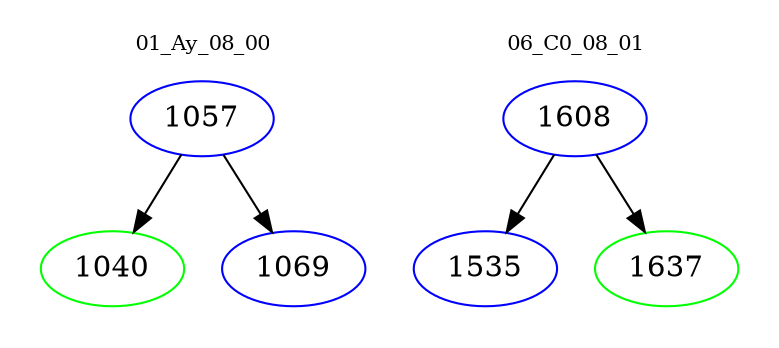 digraph{
subgraph cluster_0 {
color = white
label = "01_Ay_08_00";
fontsize=10;
T0_1057 [label="1057", color="blue"]
T0_1057 -> T0_1040 [color="black"]
T0_1040 [label="1040", color="green"]
T0_1057 -> T0_1069 [color="black"]
T0_1069 [label="1069", color="blue"]
}
subgraph cluster_1 {
color = white
label = "06_C0_08_01";
fontsize=10;
T1_1608 [label="1608", color="blue"]
T1_1608 -> T1_1535 [color="black"]
T1_1535 [label="1535", color="blue"]
T1_1608 -> T1_1637 [color="black"]
T1_1637 [label="1637", color="green"]
}
}
